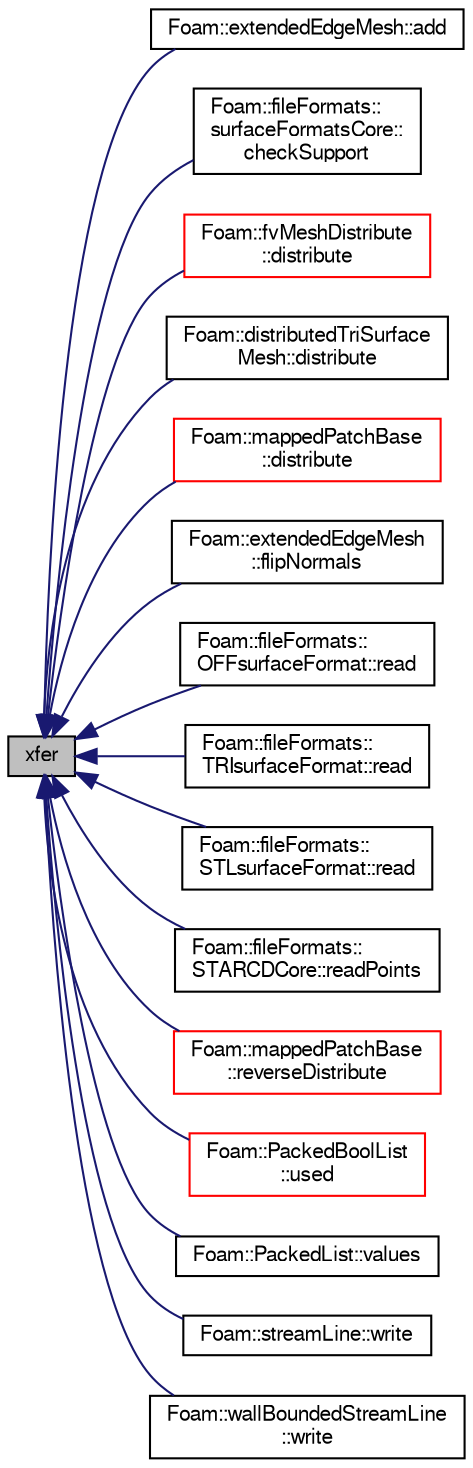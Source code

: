 digraph "xfer"
{
  bgcolor="transparent";
  edge [fontname="FreeSans",fontsize="10",labelfontname="FreeSans",labelfontsize="10"];
  node [fontname="FreeSans",fontsize="10",shape=record];
  rankdir="LR";
  Node1 [label="xfer",height=0.2,width=0.4,color="black", fillcolor="grey75", style="filled" fontcolor="black"];
  Node1 -> Node2 [dir="back",color="midnightblue",fontsize="10",style="solid",fontname="FreeSans"];
  Node2 [label="Foam::extendedEdgeMesh::add",height=0.2,width=0.4,color="black",URL="$a00678.html#af07e0aa40a7a71b92a74dd6b77a44ad3",tooltip="Add extendedEdgeMesh. No filtering of duplicates. "];
  Node1 -> Node3 [dir="back",color="midnightblue",fontsize="10",style="solid",fontname="FreeSans"];
  Node3 [label="Foam::fileFormats::\lsurfaceFormatsCore::\lcheckSupport",height=0.2,width=0.4,color="black",URL="$a02412.html#adc9c27fa793257f88a57c1a24e3a7dfd"];
  Node1 -> Node4 [dir="back",color="midnightblue",fontsize="10",style="solid",fontname="FreeSans"];
  Node4 [label="Foam::fvMeshDistribute\l::distribute",height=0.2,width=0.4,color="red",URL="$a00853.html#acb11a389cf765470aea69d37a526cf1f",tooltip="Send cells to neighbours according to distribution. "];
  Node1 -> Node5 [dir="back",color="midnightblue",fontsize="10",style="solid",fontname="FreeSans"];
  Node5 [label="Foam::distributedTriSurface\lMesh::distribute",height=0.2,width=0.4,color="black",URL="$a00537.html#a30b981a389a43e4853d4dec45e4e5edb",tooltip="Set bounds of surface. Bounds currently set as list of. "];
  Node1 -> Node6 [dir="back",color="midnightblue",fontsize="10",style="solid",fontname="FreeSans"];
  Node6 [label="Foam::mappedPatchBase\l::distribute",height=0.2,width=0.4,color="red",URL="$a01381.html#a19634e92e19466f33831b6908d0a4fab",tooltip="Wrapper around map/interpolate data distribution. "];
  Node1 -> Node7 [dir="back",color="midnightblue",fontsize="10",style="solid",fontname="FreeSans"];
  Node7 [label="Foam::extendedEdgeMesh\l::flipNormals",height=0.2,width=0.4,color="black",URL="$a00678.html#ace7a4ec5b5de12179b1d4194ea408066",tooltip="Flip normals. All concave become convex, all internal external. "];
  Node1 -> Node8 [dir="back",color="midnightblue",fontsize="10",style="solid",fontname="FreeSans"];
  Node8 [label="Foam::fileFormats::\lOFFsurfaceFormat::read",height=0.2,width=0.4,color="black",URL="$a01651.html#a464ebd67acbdff0014d4dae69e3ec4be",tooltip="Read from file. "];
  Node1 -> Node9 [dir="back",color="midnightblue",fontsize="10",style="solid",fontname="FreeSans"];
  Node9 [label="Foam::fileFormats::\lTRIsurfaceFormat::read",height=0.2,width=0.4,color="black",URL="$a02608.html#a464ebd67acbdff0014d4dae69e3ec4be",tooltip="Read from file. "];
  Node1 -> Node10 [dir="back",color="midnightblue",fontsize="10",style="solid",fontname="FreeSans"];
  Node10 [label="Foam::fileFormats::\lSTLsurfaceFormat::read",height=0.2,width=0.4,color="black",URL="$a02379.html#a464ebd67acbdff0014d4dae69e3ec4be",tooltip="Read from file. "];
  Node1 -> Node11 [dir="back",color="midnightblue",fontsize="10",style="solid",fontname="FreeSans"];
  Node11 [label="Foam::fileFormats::\lSTARCDCore::readPoints",height=0.2,width=0.4,color="black",URL="$a02362.html#a72132a8799b05e40e6436869b5f17693",tooltip="Read points from a (.vrt) file. "];
  Node1 -> Node12 [dir="back",color="midnightblue",fontsize="10",style="solid",fontname="FreeSans"];
  Node12 [label="Foam::mappedPatchBase\l::reverseDistribute",height=0.2,width=0.4,color="red",URL="$a01381.html#a420446a0419224dc20ec5d599bd9199b",tooltip="Wrapper around map/interpolate data distribution. "];
  Node1 -> Node13 [dir="back",color="midnightblue",fontsize="10",style="solid",fontname="FreeSans"];
  Node13 [label="Foam::PackedBoolList\l::used",height=0.2,width=0.4,color="red",URL="$a01706.html#aa7ef5c28ddc0541a8e3521e4ecc8f6c8",tooltip="Return indices of the used (true) elements as a list of labels. "];
  Node1 -> Node14 [dir="back",color="midnightblue",fontsize="10",style="solid",fontname="FreeSans"];
  Node14 [label="Foam::PackedList::values",height=0.2,width=0.4,color="black",URL="$a01707.html#a1d927170d154822d914a9369a2e512e1",tooltip="Return the values as a list of labels. "];
  Node1 -> Node15 [dir="back",color="midnightblue",fontsize="10",style="solid",fontname="FreeSans"];
  Node15 [label="Foam::streamLine::write",height=0.2,width=0.4,color="black",URL="$a02386.html#aac759501cf6c7895a70eecbef0226ae1",tooltip="Calculate the field average data and write. "];
  Node1 -> Node16 [dir="back",color="midnightblue",fontsize="10",style="solid",fontname="FreeSans"];
  Node16 [label="Foam::wallBoundedStreamLine\l::write",height=0.2,width=0.4,color="black",URL="$a02753.html#aac759501cf6c7895a70eecbef0226ae1",tooltip="Calculate the field average data and write. "];
}
